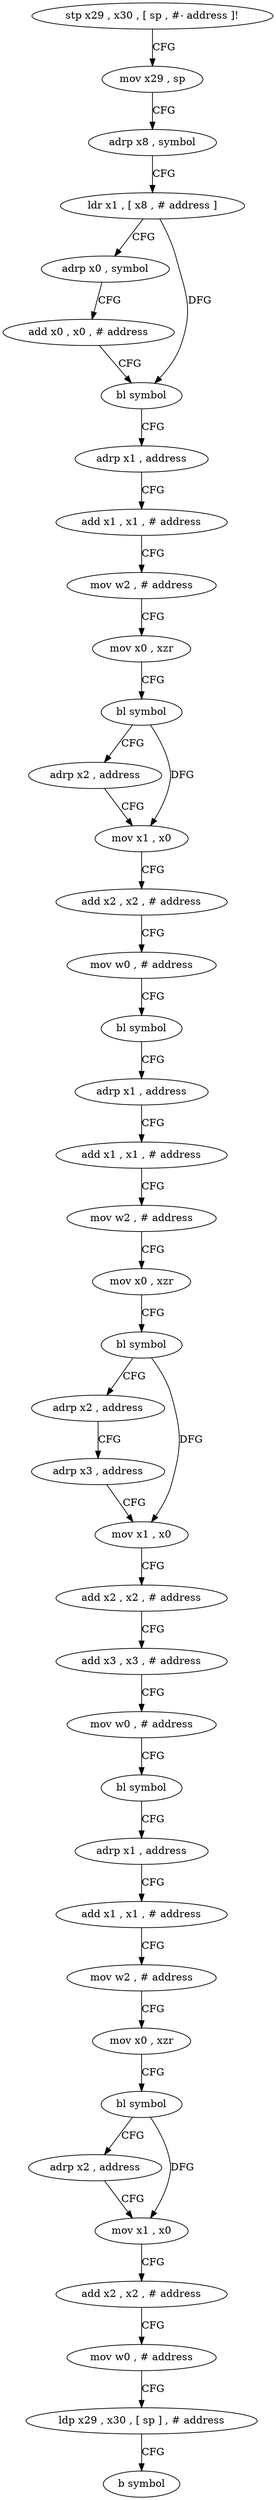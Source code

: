 digraph "func" {
"4214784" [label = "stp x29 , x30 , [ sp , #- address ]!" ]
"4214788" [label = "mov x29 , sp" ]
"4214792" [label = "adrp x8 , symbol" ]
"4214796" [label = "ldr x1 , [ x8 , # address ]" ]
"4214800" [label = "adrp x0 , symbol" ]
"4214804" [label = "add x0 , x0 , # address" ]
"4214808" [label = "bl symbol" ]
"4214812" [label = "adrp x1 , address" ]
"4214816" [label = "add x1 , x1 , # address" ]
"4214820" [label = "mov w2 , # address" ]
"4214824" [label = "mov x0 , xzr" ]
"4214828" [label = "bl symbol" ]
"4214832" [label = "adrp x2 , address" ]
"4214836" [label = "mov x1 , x0" ]
"4214840" [label = "add x2 , x2 , # address" ]
"4214844" [label = "mov w0 , # address" ]
"4214848" [label = "bl symbol" ]
"4214852" [label = "adrp x1 , address" ]
"4214856" [label = "add x1 , x1 , # address" ]
"4214860" [label = "mov w2 , # address" ]
"4214864" [label = "mov x0 , xzr" ]
"4214868" [label = "bl symbol" ]
"4214872" [label = "adrp x2 , address" ]
"4214876" [label = "adrp x3 , address" ]
"4214880" [label = "mov x1 , x0" ]
"4214884" [label = "add x2 , x2 , # address" ]
"4214888" [label = "add x3 , x3 , # address" ]
"4214892" [label = "mov w0 , # address" ]
"4214896" [label = "bl symbol" ]
"4214900" [label = "adrp x1 , address" ]
"4214904" [label = "add x1 , x1 , # address" ]
"4214908" [label = "mov w2 , # address" ]
"4214912" [label = "mov x0 , xzr" ]
"4214916" [label = "bl symbol" ]
"4214920" [label = "adrp x2 , address" ]
"4214924" [label = "mov x1 , x0" ]
"4214928" [label = "add x2 , x2 , # address" ]
"4214932" [label = "mov w0 , # address" ]
"4214936" [label = "ldp x29 , x30 , [ sp ] , # address" ]
"4214940" [label = "b symbol" ]
"4214784" -> "4214788" [ label = "CFG" ]
"4214788" -> "4214792" [ label = "CFG" ]
"4214792" -> "4214796" [ label = "CFG" ]
"4214796" -> "4214800" [ label = "CFG" ]
"4214796" -> "4214808" [ label = "DFG" ]
"4214800" -> "4214804" [ label = "CFG" ]
"4214804" -> "4214808" [ label = "CFG" ]
"4214808" -> "4214812" [ label = "CFG" ]
"4214812" -> "4214816" [ label = "CFG" ]
"4214816" -> "4214820" [ label = "CFG" ]
"4214820" -> "4214824" [ label = "CFG" ]
"4214824" -> "4214828" [ label = "CFG" ]
"4214828" -> "4214832" [ label = "CFG" ]
"4214828" -> "4214836" [ label = "DFG" ]
"4214832" -> "4214836" [ label = "CFG" ]
"4214836" -> "4214840" [ label = "CFG" ]
"4214840" -> "4214844" [ label = "CFG" ]
"4214844" -> "4214848" [ label = "CFG" ]
"4214848" -> "4214852" [ label = "CFG" ]
"4214852" -> "4214856" [ label = "CFG" ]
"4214856" -> "4214860" [ label = "CFG" ]
"4214860" -> "4214864" [ label = "CFG" ]
"4214864" -> "4214868" [ label = "CFG" ]
"4214868" -> "4214872" [ label = "CFG" ]
"4214868" -> "4214880" [ label = "DFG" ]
"4214872" -> "4214876" [ label = "CFG" ]
"4214876" -> "4214880" [ label = "CFG" ]
"4214880" -> "4214884" [ label = "CFG" ]
"4214884" -> "4214888" [ label = "CFG" ]
"4214888" -> "4214892" [ label = "CFG" ]
"4214892" -> "4214896" [ label = "CFG" ]
"4214896" -> "4214900" [ label = "CFG" ]
"4214900" -> "4214904" [ label = "CFG" ]
"4214904" -> "4214908" [ label = "CFG" ]
"4214908" -> "4214912" [ label = "CFG" ]
"4214912" -> "4214916" [ label = "CFG" ]
"4214916" -> "4214920" [ label = "CFG" ]
"4214916" -> "4214924" [ label = "DFG" ]
"4214920" -> "4214924" [ label = "CFG" ]
"4214924" -> "4214928" [ label = "CFG" ]
"4214928" -> "4214932" [ label = "CFG" ]
"4214932" -> "4214936" [ label = "CFG" ]
"4214936" -> "4214940" [ label = "CFG" ]
}
